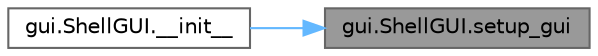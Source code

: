 digraph "gui.ShellGUI.setup_gui"
{
 // LATEX_PDF_SIZE
  bgcolor="transparent";
  edge [fontname=Helvetica,fontsize=10,labelfontname=Helvetica,labelfontsize=10];
  node [fontname=Helvetica,fontsize=10,shape=box,height=0.2,width=0.4];
  rankdir="RL";
  Node1 [id="Node000001",label="gui.ShellGUI.setup_gui",height=0.2,width=0.4,color="gray40", fillcolor="grey60", style="filled", fontcolor="black",tooltip=" "];
  Node1 -> Node2 [id="edge1_Node000001_Node000002",dir="back",color="steelblue1",style="solid",tooltip=" "];
  Node2 [id="Node000002",label="gui.ShellGUI.__init__",height=0.2,width=0.4,color="grey40", fillcolor="white", style="filled",URL="$classgui_1_1_shell_g_u_i.html#a9261d294aca885522a8627128674fa8c",tooltip=" "];
}
